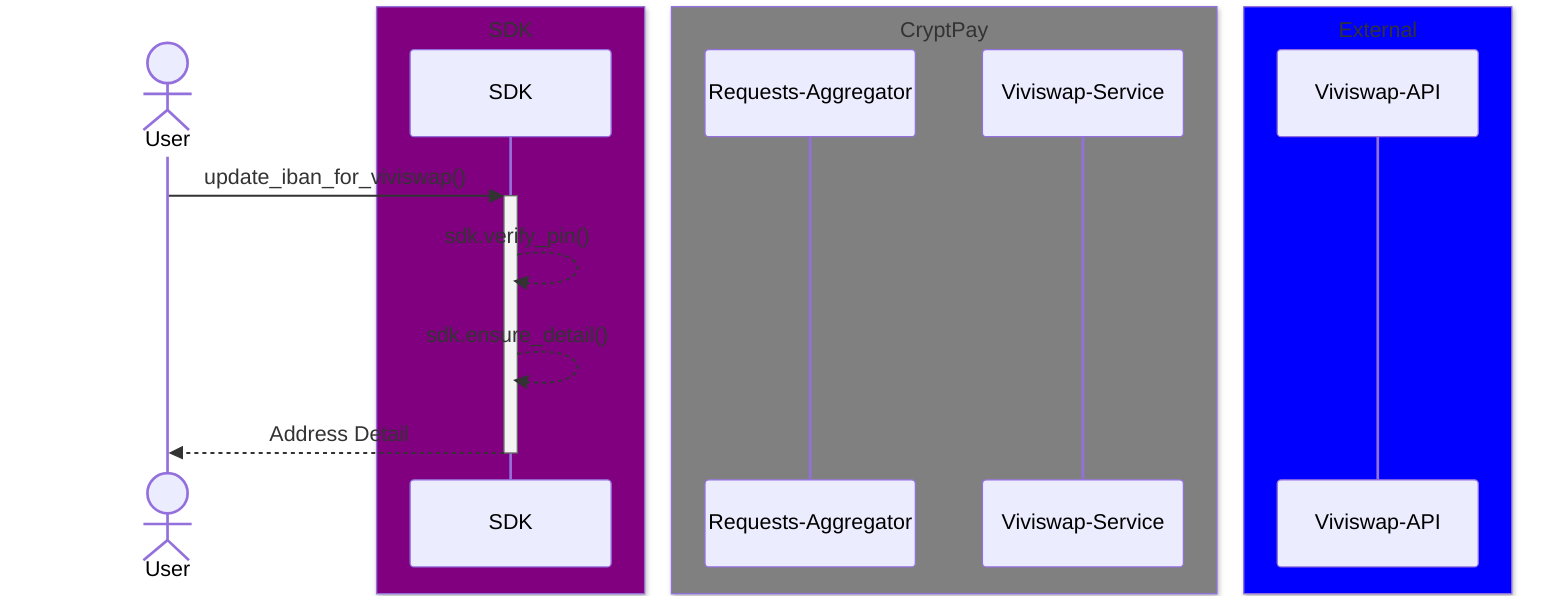 sequenceDiagram
    actor user as User
    box Purple SDK
        participant sdk as SDK
    end
    box Grey CryptPay
        participant req as Requests-Aggregator
        participant vvs_service as Viviswap-Service
    end
    box Blue External
        participant vvs_api as Viviswap-API
    end
    user->>+sdk: update_iban_for_viviswap()
    sdk-->>sdk: sdk.verify_pin()
    sdk-->>sdk: sdk.ensure_detail()
    sdk-->>-user: Address Detail